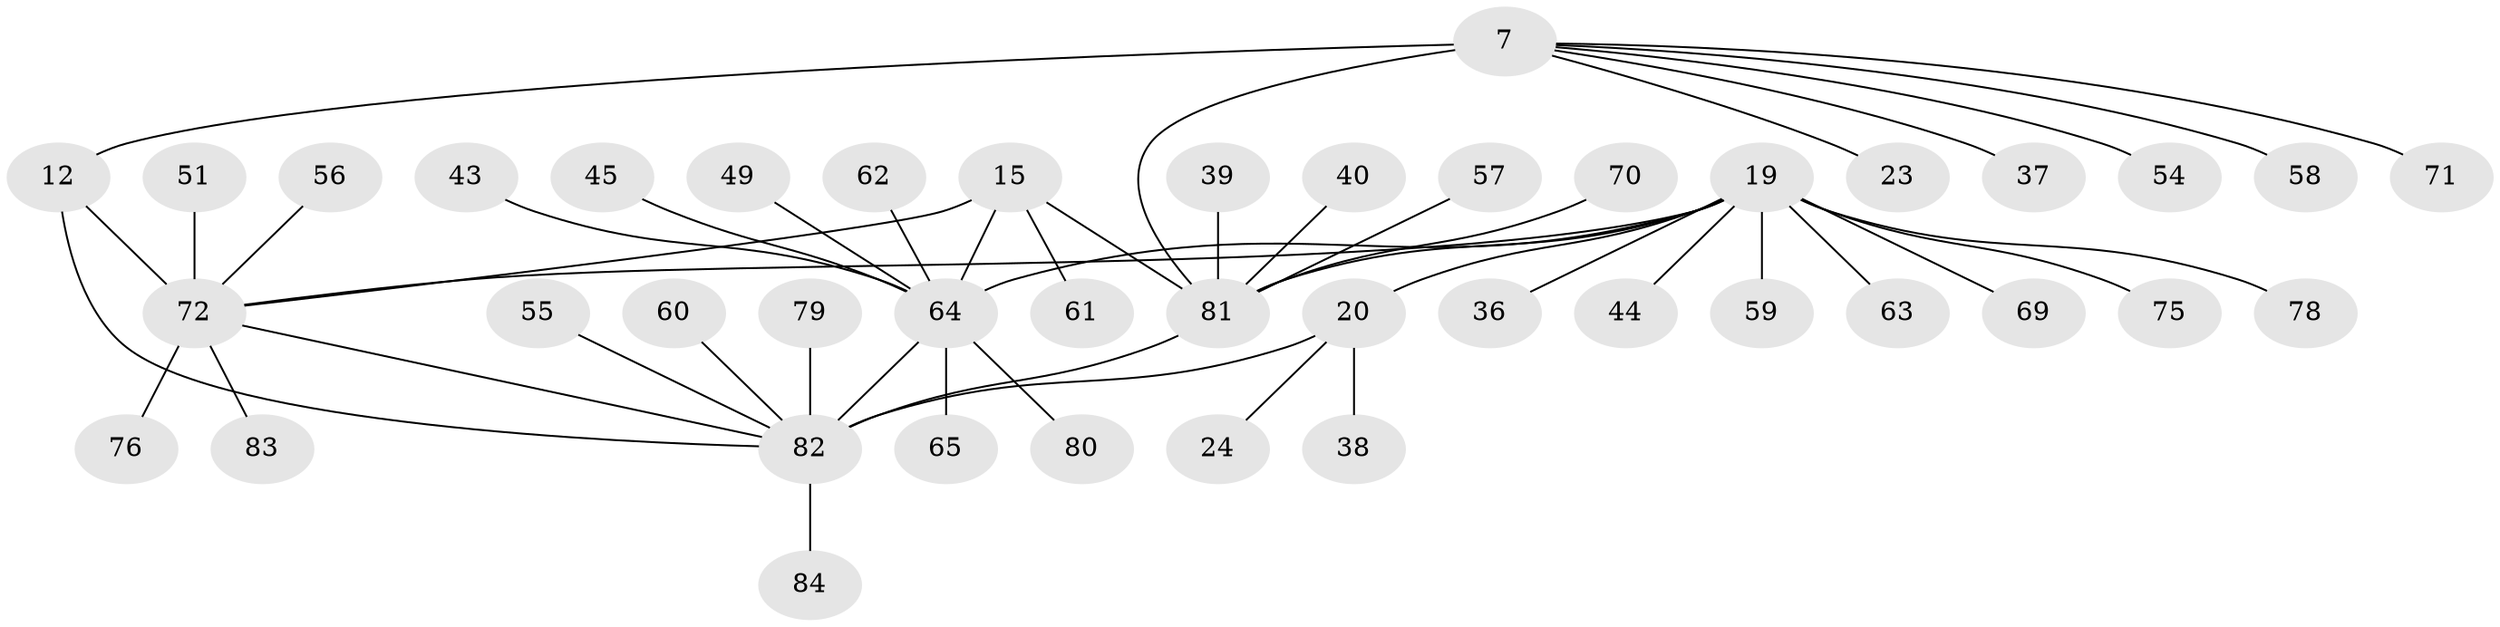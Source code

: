 // original degree distribution, {6: 0.05952380952380952, 7: 0.05952380952380952, 8: 0.011904761904761904, 9: 0.011904761904761904, 4: 0.05952380952380952, 11: 0.011904761904761904, 5: 0.023809523809523808, 12: 0.011904761904761904, 1: 0.5714285714285714, 2: 0.11904761904761904, 3: 0.05952380952380952}
// Generated by graph-tools (version 1.1) at 2025/54/03/09/25 04:54:40]
// undirected, 42 vertices, 48 edges
graph export_dot {
graph [start="1"]
  node [color=gray90,style=filled];
  7 [super="+5"];
  12 [super="+11"];
  15 [super="+14"];
  19 [super="+18"];
  20 [super="+17"];
  23;
  24;
  36;
  37;
  38;
  39;
  40;
  43;
  44;
  45;
  49;
  51;
  54 [super="+50"];
  55;
  56;
  57;
  58;
  59;
  60;
  61;
  62;
  63;
  64 [super="+42"];
  65;
  69;
  70;
  71;
  72 [super="+27+30+10+22+46"];
  75;
  76;
  78;
  79;
  80 [super="+67"];
  81 [super="+47+52+77+8"];
  82 [super="+73+68+53"];
  83 [super="+66+74"];
  84;
  7 -- 71;
  7 -- 12;
  7 -- 23;
  7 -- 37;
  7 -- 58;
  7 -- 54;
  7 -- 81 [weight=4];
  12 -- 72 [weight=4];
  12 -- 82;
  15 -- 61;
  15 -- 81;
  15 -- 72;
  15 -- 64 [weight=4];
  19 -- 20 [weight=4];
  19 -- 63;
  19 -- 75;
  19 -- 36;
  19 -- 69;
  19 -- 44;
  19 -- 78;
  19 -- 59;
  19 -- 81 [weight=2];
  19 -- 72;
  19 -- 64 [weight=2];
  20 -- 38;
  20 -- 24;
  20 -- 82;
  39 -- 81;
  40 -- 81;
  43 -- 64;
  45 -- 64;
  49 -- 64;
  51 -- 72;
  55 -- 82;
  56 -- 72;
  57 -- 81;
  60 -- 82;
  62 -- 64;
  64 -- 65;
  64 -- 80;
  64 -- 82 [weight=2];
  70 -- 81;
  72 -- 76;
  72 -- 82;
  72 -- 83;
  79 -- 82;
  81 -- 82 [weight=2];
  82 -- 84;
}
